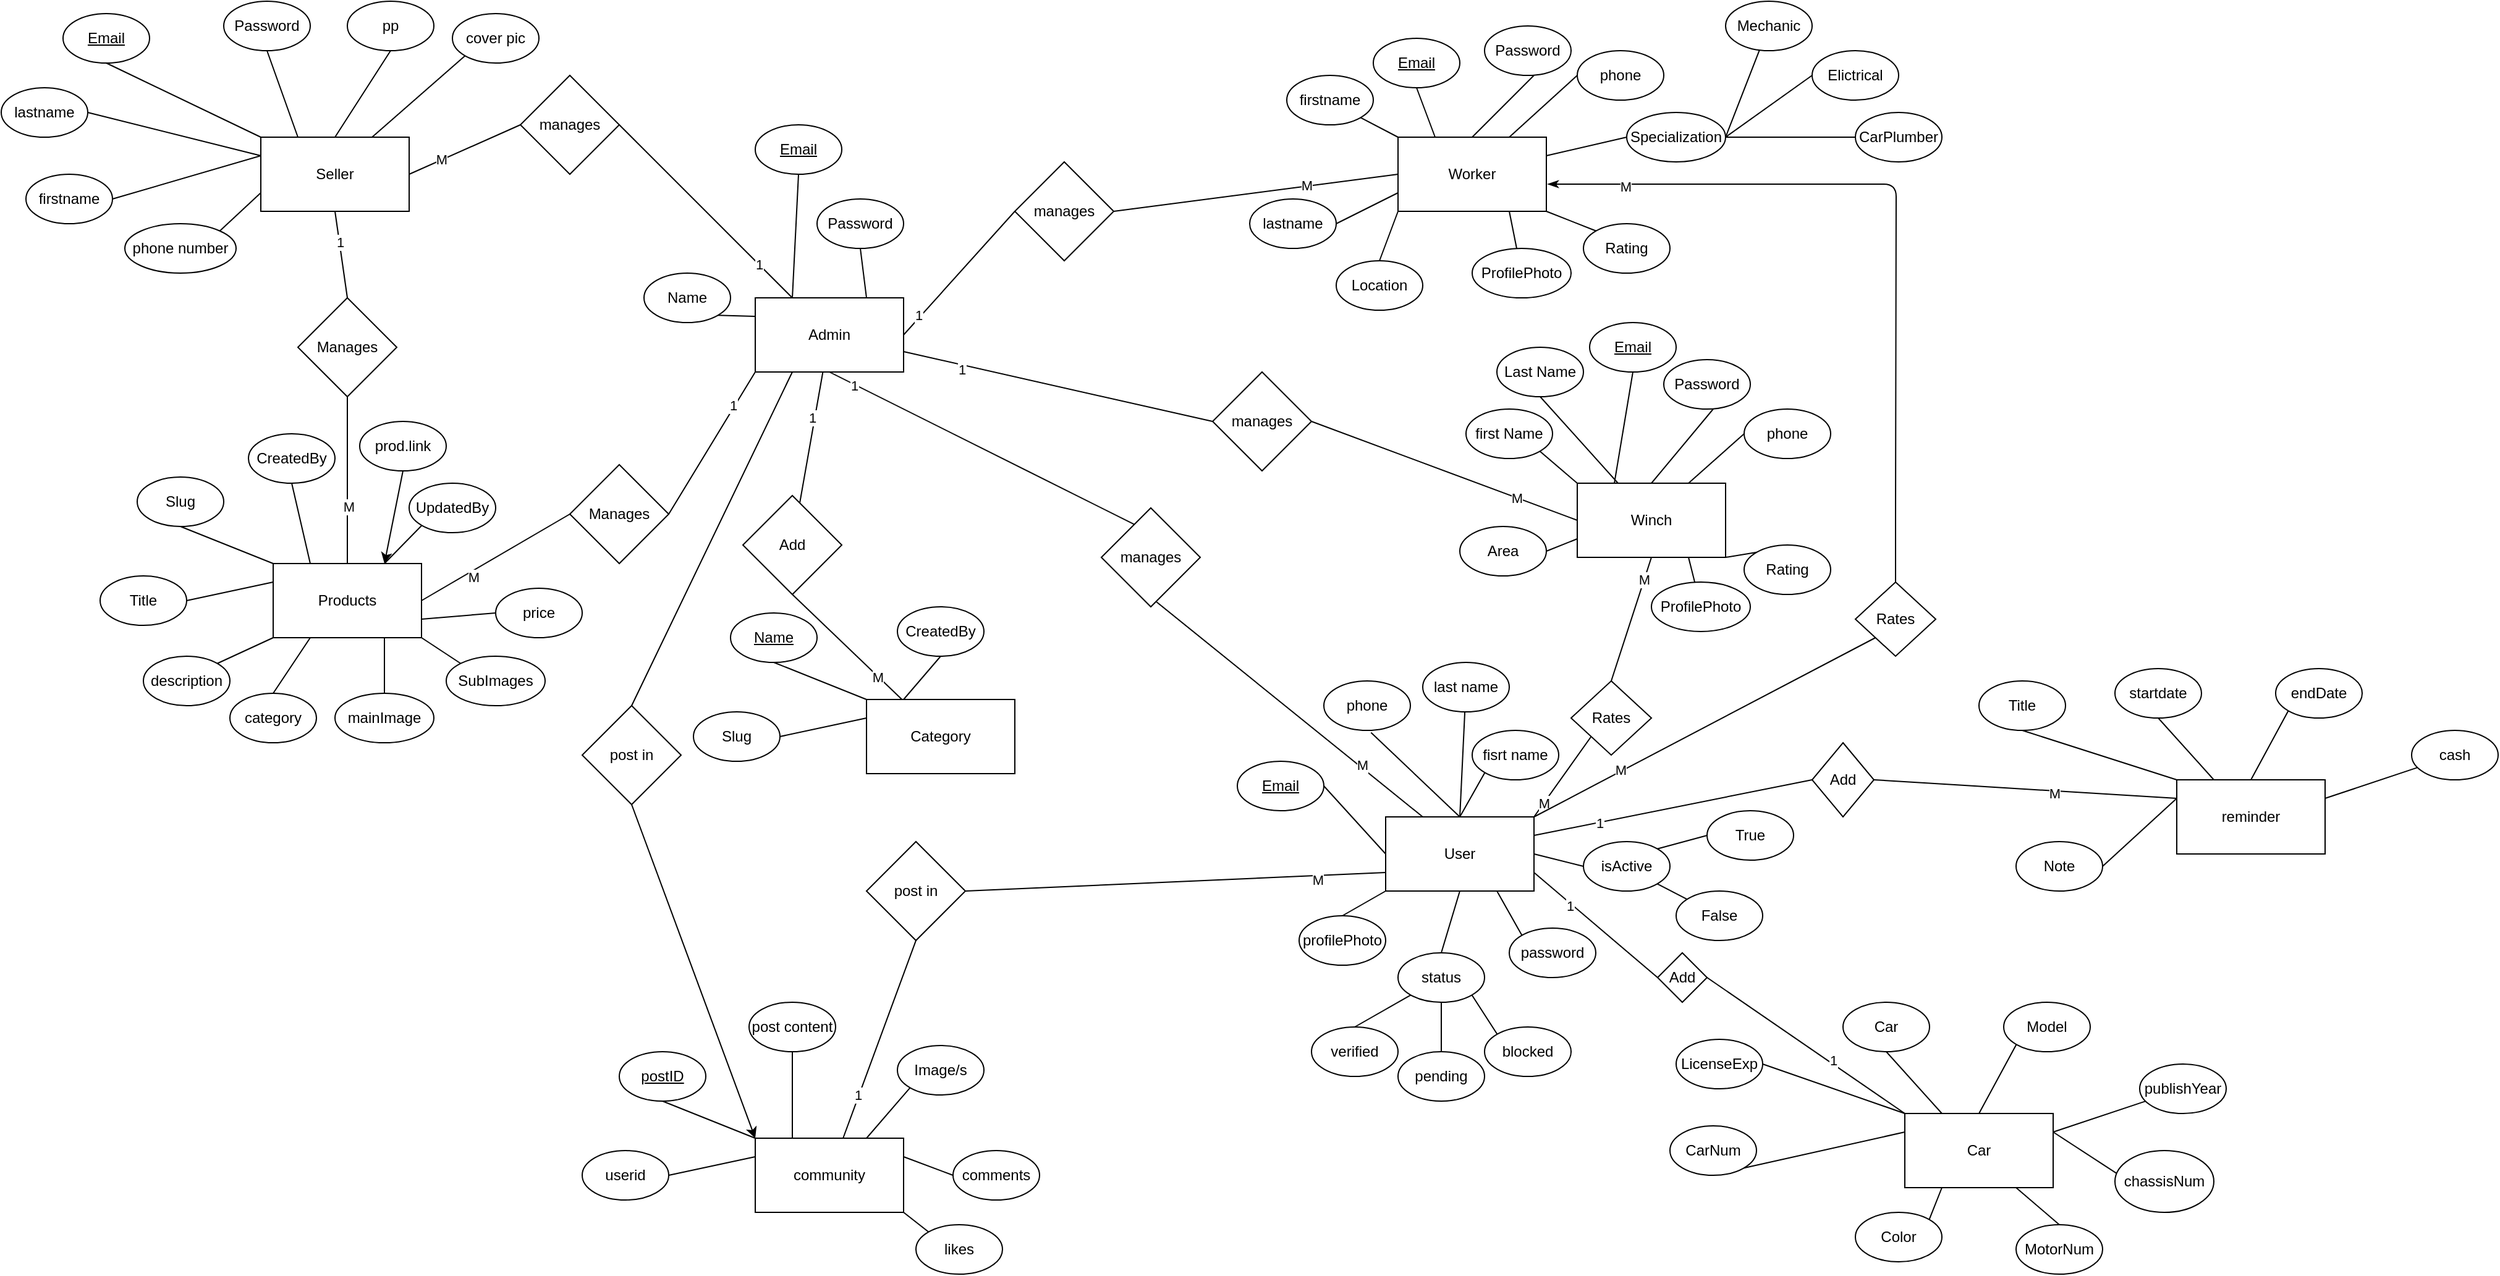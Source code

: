 <mxfile>
    <diagram id="OCHlFH7WqUXdaVGw65OF" name="Page-1">
        <mxGraphModel dx="737" dy="400" grid="1" gridSize="10" guides="1" tooltips="1" connect="1" arrows="1" fold="1" page="1" pageScale="1" pageWidth="850" pageHeight="1100" math="0" shadow="0">
            <root>
                <mxCell id="0"/>
                <mxCell id="1" parent="0"/>
                <mxCell id="36" style="edgeStyle=none;html=1;exitX=0;exitY=0.25;exitDx=0;exitDy=0;entryX=1;entryY=1;entryDx=0;entryDy=0;strokeColor=default;endArrow=none;endFill=0;" parent="1" source="2" target="4" edge="1">
                    <mxGeometry relative="1" as="geometry"/>
                </mxCell>
                <mxCell id="37" style="edgeStyle=none;html=1;exitX=0.25;exitY=0;exitDx=0;exitDy=0;entryX=0.5;entryY=1;entryDx=0;entryDy=0;strokeColor=default;endArrow=none;endFill=0;" parent="1" source="2" target="3" edge="1">
                    <mxGeometry relative="1" as="geometry"/>
                </mxCell>
                <mxCell id="38" style="edgeStyle=none;html=1;exitX=0.75;exitY=0;exitDx=0;exitDy=0;entryX=0.5;entryY=1;entryDx=0;entryDy=0;strokeColor=default;endArrow=none;endFill=0;" parent="1" source="2" target="5" edge="1">
                    <mxGeometry relative="1" as="geometry"/>
                </mxCell>
                <mxCell id="108" style="edgeStyle=none;html=1;exitX=1;exitY=0.5;exitDx=0;exitDy=0;entryX=0;entryY=0.5;entryDx=0;entryDy=0;strokeColor=default;endArrow=none;endFill=0;" parent="1" source="2" target="107" edge="1">
                    <mxGeometry relative="1" as="geometry"/>
                </mxCell>
                <mxCell id="110" value="1" style="edgeLabel;html=1;align=center;verticalAlign=middle;resizable=0;points=[];" parent="108" vertex="1" connectable="0">
                    <mxGeometry x="-0.703" y="2" relative="1" as="geometry">
                        <mxPoint as="offset"/>
                    </mxGeometry>
                </mxCell>
                <mxCell id="114" value="" style="edgeStyle=none;html=1;strokeColor=default;endArrow=none;endFill=0;entryX=1;entryY=0.5;entryDx=0;entryDy=0;" parent="1" source="2" target="113" edge="1">
                    <mxGeometry relative="1" as="geometry"/>
                </mxCell>
                <mxCell id="120" value="1" style="edgeLabel;html=1;align=center;verticalAlign=middle;resizable=0;points=[];" parent="114" vertex="1" connectable="0">
                    <mxGeometry x="-0.613" relative="1" as="geometry">
                        <mxPoint as="offset"/>
                    </mxGeometry>
                </mxCell>
                <mxCell id="117" value="" style="edgeStyle=none;html=1;strokeColor=default;endArrow=none;endFill=0;entryX=0;entryY=0.5;entryDx=0;entryDy=0;" parent="1" source="2" target="116" edge="1">
                    <mxGeometry relative="1" as="geometry"/>
                </mxCell>
                <mxCell id="122" value="1" style="edgeLabel;html=1;align=center;verticalAlign=middle;resizable=0;points=[];" parent="117" vertex="1" connectable="0">
                    <mxGeometry x="-0.616" y="-3" relative="1" as="geometry">
                        <mxPoint as="offset"/>
                    </mxGeometry>
                </mxCell>
                <mxCell id="125" value="" style="edgeStyle=none;html=1;strokeColor=default;endArrow=none;endFill=0;" parent="1" source="2" target="124" edge="1">
                    <mxGeometry relative="1" as="geometry"/>
                </mxCell>
                <mxCell id="127" value="1" style="edgeLabel;html=1;align=center;verticalAlign=middle;resizable=0;points=[];" parent="125" vertex="1" connectable="0">
                    <mxGeometry x="-0.296" y="-2" relative="1" as="geometry">
                        <mxPoint as="offset"/>
                    </mxGeometry>
                </mxCell>
                <mxCell id="131" style="edgeStyle=none;html=1;exitX=0;exitY=0.5;exitDx=0;exitDy=0;strokeColor=default;endArrow=none;endFill=0;entryX=1;entryY=0.5;entryDx=0;entryDy=0;" parent="1" source="2" target="132" edge="1">
                    <mxGeometry relative="1" as="geometry">
                        <mxPoint x="580" y="350.0" as="targetPoint"/>
                    </mxGeometry>
                </mxCell>
                <mxCell id="134" value="1" style="edgeLabel;html=1;align=center;verticalAlign=middle;resizable=0;points=[];" parent="131" vertex="1" connectable="0">
                    <mxGeometry x="-0.552" y="-1" relative="1" as="geometry">
                        <mxPoint as="offset"/>
                    </mxGeometry>
                </mxCell>
                <mxCell id="219" style="edgeStyle=none;html=1;exitX=0;exitY=1;exitDx=0;exitDy=0;strokeColor=default;endArrow=none;endFill=0;entryX=1;entryY=0.5;entryDx=0;entryDy=0;" parent="1" source="2" target="220" edge="1">
                    <mxGeometry relative="1" as="geometry">
                        <mxPoint x="630" y="460" as="targetPoint"/>
                    </mxGeometry>
                </mxCell>
                <mxCell id="222" value="1" style="edgeLabel;html=1;align=center;verticalAlign=middle;resizable=0;points=[];" parent="219" vertex="1" connectable="0">
                    <mxGeometry x="-0.522" y="-2" relative="1" as="geometry">
                        <mxPoint as="offset"/>
                    </mxGeometry>
                </mxCell>
                <mxCell id="279" style="edgeStyle=none;html=1;exitX=0.25;exitY=1;exitDx=0;exitDy=0;entryX=0.5;entryY=0;entryDx=0;entryDy=0;endArrow=none;endFill=0;" parent="1" source="2" target="278" edge="1">
                    <mxGeometry relative="1" as="geometry"/>
                </mxCell>
                <mxCell id="2" value="Admin" style="rounded=0;whiteSpace=wrap;html=1;" parent="1" vertex="1">
                    <mxGeometry x="720" y="260" width="120" height="60" as="geometry"/>
                </mxCell>
                <mxCell id="3" value="&lt;u&gt;Email&lt;/u&gt;" style="ellipse;whiteSpace=wrap;html=1;" parent="1" vertex="1">
                    <mxGeometry x="720" y="120" width="70" height="40" as="geometry"/>
                </mxCell>
                <mxCell id="4" value="Name" style="ellipse;whiteSpace=wrap;html=1;" parent="1" vertex="1">
                    <mxGeometry x="630" y="240" width="70" height="40" as="geometry"/>
                </mxCell>
                <mxCell id="5" value="Password" style="ellipse;whiteSpace=wrap;html=1;" parent="1" vertex="1">
                    <mxGeometry x="770" y="180" width="70" height="40" as="geometry"/>
                </mxCell>
                <mxCell id="28" style="edgeStyle=none;html=1;exitX=0.75;exitY=1;exitDx=0;exitDy=0;entryX=0;entryY=0;entryDx=0;entryDy=0;strokeColor=default;endArrow=none;endFill=0;" parent="1" source="7" target="12" edge="1">
                    <mxGeometry relative="1" as="geometry"/>
                </mxCell>
                <mxCell id="29" style="edgeStyle=none;html=1;exitX=1;exitY=0.5;exitDx=0;exitDy=0;entryX=0;entryY=0.5;entryDx=0;entryDy=0;strokeColor=default;endArrow=none;endFill=0;" parent="1" source="7" target="13" edge="1">
                    <mxGeometry relative="1" as="geometry"/>
                </mxCell>
                <mxCell id="32" style="edgeStyle=none;html=1;exitX=0.5;exitY=0;exitDx=0;exitDy=0;entryX=0.545;entryY=1.044;entryDx=0;entryDy=0;strokeColor=default;endArrow=none;endFill=0;entryPerimeter=0;" parent="1" source="7" target="11" edge="1">
                    <mxGeometry relative="1" as="geometry"/>
                </mxCell>
                <mxCell id="34" style="edgeStyle=none;html=1;exitX=0;exitY=0.5;exitDx=0;exitDy=0;entryX=1;entryY=0.5;entryDx=0;entryDy=0;strokeColor=default;endArrow=none;endFill=0;" parent="1" source="7" target="9" edge="1">
                    <mxGeometry relative="1" as="geometry"/>
                </mxCell>
                <mxCell id="35" style="edgeStyle=none;html=1;exitX=0;exitY=1;exitDx=0;exitDy=0;entryX=0.5;entryY=0;entryDx=0;entryDy=0;strokeColor=default;endArrow=none;endFill=0;" parent="1" source="7" target="15" edge="1">
                    <mxGeometry relative="1" as="geometry"/>
                </mxCell>
                <mxCell id="133" style="edgeStyle=none;html=1;exitX=0.25;exitY=0;exitDx=0;exitDy=0;entryX=0;entryY=0.5;entryDx=0;entryDy=0;strokeColor=default;endArrow=none;endFill=0;" parent="1" source="7" target="132" edge="1">
                    <mxGeometry relative="1" as="geometry"/>
                </mxCell>
                <mxCell id="135" value="M" style="edgeLabel;html=1;align=center;verticalAlign=middle;resizable=0;points=[];" parent="133" vertex="1" connectable="0">
                    <mxGeometry x="-0.608" y="-2" relative="1" as="geometry">
                        <mxPoint as="offset"/>
                    </mxGeometry>
                </mxCell>
                <mxCell id="138" style="edgeStyle=none;html=1;exitX=1;exitY=0;exitDx=0;exitDy=0;entryX=0;entryY=1;entryDx=0;entryDy=0;strokeColor=default;endArrow=none;endFill=0;" parent="1" source="7" target="137" edge="1">
                    <mxGeometry relative="1" as="geometry"/>
                </mxCell>
                <mxCell id="140" value="M" style="edgeLabel;html=1;align=center;verticalAlign=middle;resizable=0;points=[];" parent="138" vertex="1" connectable="0">
                    <mxGeometry x="-0.653" relative="1" as="geometry">
                        <mxPoint as="offset"/>
                    </mxGeometry>
                </mxCell>
                <mxCell id="143" style="edgeStyle=none;html=1;exitX=1;exitY=0;exitDx=0;exitDy=0;entryX=0;entryY=1;entryDx=0;entryDy=0;strokeColor=default;endArrow=none;endFill=0;" parent="1" source="7" target="142" edge="1">
                    <mxGeometry relative="1" as="geometry"/>
                </mxCell>
                <mxCell id="144" value="M" style="edgeLabel;html=1;align=center;verticalAlign=middle;resizable=0;points=[];" parent="143" vertex="1" connectable="0">
                    <mxGeometry x="-0.49" y="2" relative="1" as="geometry">
                        <mxPoint as="offset"/>
                    </mxGeometry>
                </mxCell>
                <mxCell id="185" style="edgeStyle=none;html=1;exitX=1;exitY=0.75;exitDx=0;exitDy=0;strokeColor=default;endArrow=none;endFill=0;entryX=0;entryY=0.5;entryDx=0;entryDy=0;" parent="1" source="7" target="191" edge="1">
                    <mxGeometry relative="1" as="geometry">
                        <mxPoint x="1440" y="800" as="targetPoint"/>
                    </mxGeometry>
                </mxCell>
                <mxCell id="193" value="1" style="edgeLabel;html=1;align=center;verticalAlign=middle;resizable=0;points=[];" parent="185" vertex="1" connectable="0">
                    <mxGeometry x="-0.406" y="-2" relative="1" as="geometry">
                        <mxPoint as="offset"/>
                    </mxGeometry>
                </mxCell>
                <mxCell id="187" style="edgeStyle=none;html=1;exitX=1;exitY=0.25;exitDx=0;exitDy=0;entryX=0;entryY=0.5;entryDx=0;entryDy=0;strokeColor=default;endArrow=none;endFill=0;" parent="1" source="7" target="186" edge="1">
                    <mxGeometry relative="1" as="geometry"/>
                </mxCell>
                <mxCell id="189" value="1" style="edgeLabel;html=1;align=center;verticalAlign=middle;resizable=0;points=[];" parent="187" vertex="1" connectable="0">
                    <mxGeometry x="-0.53" relative="1" as="geometry">
                        <mxPoint as="offset"/>
                    </mxGeometry>
                </mxCell>
                <mxCell id="226" style="edgeStyle=none;html=1;exitX=0.5;exitY=0;exitDx=0;exitDy=0;endArrow=none;endFill=0;" parent="1" source="7" target="225" edge="1">
                    <mxGeometry relative="1" as="geometry"/>
                </mxCell>
                <mxCell id="227" style="edgeStyle=none;html=1;exitX=0.5;exitY=0;exitDx=0;exitDy=0;entryX=0;entryY=1;entryDx=0;entryDy=0;endArrow=none;endFill=0;" parent="1" source="7" target="224" edge="1">
                    <mxGeometry relative="1" as="geometry"/>
                </mxCell>
                <mxCell id="256" style="edgeStyle=none;html=1;exitX=0;exitY=0.75;exitDx=0;exitDy=0;entryX=1;entryY=0.5;entryDx=0;entryDy=0;endArrow=none;endFill=0;" parent="1" source="7" target="253" edge="1">
                    <mxGeometry relative="1" as="geometry"/>
                </mxCell>
                <mxCell id="258" value="M" style="edgeLabel;html=1;align=center;verticalAlign=middle;resizable=0;points=[];" parent="256" vertex="1" connectable="0">
                    <mxGeometry x="-0.678" y="3" relative="1" as="geometry">
                        <mxPoint as="offset"/>
                    </mxGeometry>
                </mxCell>
                <mxCell id="7" value="User" style="rounded=0;whiteSpace=wrap;html=1;" parent="1" vertex="1">
                    <mxGeometry x="1230" y="680" width="120" height="60" as="geometry"/>
                </mxCell>
                <mxCell id="9" value="&lt;u&gt;Email&lt;/u&gt;" style="ellipse;whiteSpace=wrap;html=1;" parent="1" vertex="1">
                    <mxGeometry x="1110" y="635" width="70" height="40" as="geometry"/>
                </mxCell>
                <mxCell id="11" value="phone" style="ellipse;whiteSpace=wrap;html=1;" parent="1" vertex="1">
                    <mxGeometry x="1180" y="570" width="70" height="40" as="geometry"/>
                </mxCell>
                <mxCell id="12" value="password" style="ellipse;whiteSpace=wrap;html=1;" parent="1" vertex="1">
                    <mxGeometry x="1330" y="770" width="70" height="40" as="geometry"/>
                </mxCell>
                <mxCell id="30" style="edgeStyle=none;html=1;exitX=1;exitY=0;exitDx=0;exitDy=0;entryX=0;entryY=0.5;entryDx=0;entryDy=0;strokeColor=default;endArrow=none;endFill=0;" parent="1" source="13" target="20" edge="1">
                    <mxGeometry relative="1" as="geometry"/>
                </mxCell>
                <mxCell id="31" style="edgeStyle=none;html=1;exitX=1;exitY=1;exitDx=0;exitDy=0;strokeColor=default;endArrow=none;endFill=0;" parent="1" source="13" target="19" edge="1">
                    <mxGeometry relative="1" as="geometry"/>
                </mxCell>
                <mxCell id="13" value="isActive" style="ellipse;whiteSpace=wrap;html=1;" parent="1" vertex="1">
                    <mxGeometry x="1390" y="700" width="70" height="40" as="geometry"/>
                </mxCell>
                <mxCell id="21" style="edgeStyle=none;html=1;exitX=0;exitY=1;exitDx=0;exitDy=0;entryX=0.5;entryY=0;entryDx=0;entryDy=0;strokeColor=default;endArrow=none;endFill=0;" parent="1" source="14" target="18" edge="1">
                    <mxGeometry relative="1" as="geometry"/>
                </mxCell>
                <mxCell id="25" style="edgeStyle=none;html=1;exitX=0.5;exitY=0;exitDx=0;exitDy=0;entryX=0.5;entryY=1;entryDx=0;entryDy=0;strokeColor=default;endArrow=none;endFill=0;" parent="1" source="14" target="7" edge="1">
                    <mxGeometry relative="1" as="geometry"/>
                </mxCell>
                <mxCell id="26" style="edgeStyle=none;html=1;exitX=0.5;exitY=1;exitDx=0;exitDy=0;strokeColor=default;endArrow=none;endFill=0;" parent="1" source="14" target="17" edge="1">
                    <mxGeometry relative="1" as="geometry"/>
                </mxCell>
                <mxCell id="27" style="edgeStyle=none;html=1;exitX=1;exitY=1;exitDx=0;exitDy=0;entryX=0;entryY=0;entryDx=0;entryDy=0;strokeColor=default;endArrow=none;endFill=0;" parent="1" source="14" target="16" edge="1">
                    <mxGeometry relative="1" as="geometry"/>
                </mxCell>
                <mxCell id="14" value="status" style="ellipse;whiteSpace=wrap;html=1;" parent="1" vertex="1">
                    <mxGeometry x="1240" y="790" width="70" height="40" as="geometry"/>
                </mxCell>
                <mxCell id="15" value="profilePhoto" style="ellipse;whiteSpace=wrap;html=1;" parent="1" vertex="1">
                    <mxGeometry x="1160" y="760" width="70" height="40" as="geometry"/>
                </mxCell>
                <mxCell id="16" value="blocked" style="ellipse;whiteSpace=wrap;html=1;" parent="1" vertex="1">
                    <mxGeometry x="1310" y="850" width="70" height="40" as="geometry"/>
                </mxCell>
                <mxCell id="17" value="pending" style="ellipse;whiteSpace=wrap;html=1;" parent="1" vertex="1">
                    <mxGeometry x="1240" y="870" width="70" height="40" as="geometry"/>
                </mxCell>
                <mxCell id="18" value="verified" style="ellipse;whiteSpace=wrap;html=1;" parent="1" vertex="1">
                    <mxGeometry x="1170" y="850" width="70" height="40" as="geometry"/>
                </mxCell>
                <mxCell id="19" value="False" style="ellipse;whiteSpace=wrap;html=1;" parent="1" vertex="1">
                    <mxGeometry x="1465" y="740" width="70" height="40" as="geometry"/>
                </mxCell>
                <mxCell id="20" value="True" style="ellipse;whiteSpace=wrap;html=1;" parent="1" vertex="1">
                    <mxGeometry x="1490" y="675" width="70" height="40" as="geometry"/>
                </mxCell>
                <mxCell id="48" style="edgeStyle=none;html=1;exitX=0;exitY=0;exitDx=0;exitDy=0;entryX=1;entryY=1;entryDx=0;entryDy=0;strokeColor=default;endArrow=none;endFill=0;" parent="1" source="39" target="40" edge="1">
                    <mxGeometry relative="1" as="geometry"/>
                </mxCell>
                <mxCell id="49" style="edgeStyle=none;html=1;exitX=0.25;exitY=0;exitDx=0;exitDy=0;entryX=0.5;entryY=1;entryDx=0;entryDy=0;strokeColor=default;endArrow=none;endFill=0;" parent="1" source="39" target="41" edge="1">
                    <mxGeometry relative="1" as="geometry"/>
                </mxCell>
                <mxCell id="50" style="edgeStyle=none;html=1;exitX=0.5;exitY=0;exitDx=0;exitDy=0;entryX=0.571;entryY=1;entryDx=0;entryDy=0;entryPerimeter=0;strokeColor=default;endArrow=none;endFill=0;" parent="1" source="39" target="42" edge="1">
                    <mxGeometry relative="1" as="geometry"/>
                </mxCell>
                <mxCell id="51" style="edgeStyle=none;html=1;exitX=0.75;exitY=0;exitDx=0;exitDy=0;entryX=0;entryY=0.5;entryDx=0;entryDy=0;strokeColor=default;endArrow=none;endFill=0;" parent="1" source="39" target="43" edge="1">
                    <mxGeometry relative="1" as="geometry"/>
                </mxCell>
                <mxCell id="52" style="edgeStyle=none;html=1;exitX=1;exitY=0.25;exitDx=0;exitDy=0;entryX=0;entryY=0.5;entryDx=0;entryDy=0;strokeColor=default;endArrow=none;endFill=0;" parent="1" source="39" target="44" edge="1">
                    <mxGeometry relative="1" as="geometry"/>
                </mxCell>
                <mxCell id="61" style="edgeStyle=none;html=1;exitX=1;exitY=1;exitDx=0;exitDy=0;entryX=0;entryY=0;entryDx=0;entryDy=0;strokeColor=default;endArrow=none;endFill=0;" parent="1" source="39" target="56" edge="1">
                    <mxGeometry relative="1" as="geometry"/>
                </mxCell>
                <mxCell id="62" style="edgeStyle=none;html=1;exitX=0.75;exitY=1;exitDx=0;exitDy=0;strokeColor=default;endArrow=none;endFill=0;" parent="1" source="39" target="57" edge="1">
                    <mxGeometry relative="1" as="geometry"/>
                </mxCell>
                <mxCell id="229" style="edgeStyle=none;html=1;exitX=0;exitY=1;exitDx=0;exitDy=0;entryX=0.5;entryY=0;entryDx=0;entryDy=0;endArrow=none;endFill=0;" parent="1" source="39" target="228" edge="1">
                    <mxGeometry relative="1" as="geometry"/>
                </mxCell>
                <mxCell id="277" style="edgeStyle=none;html=1;exitX=0;exitY=0.75;exitDx=0;exitDy=0;entryX=1;entryY=0.5;entryDx=0;entryDy=0;endArrow=none;endFill=0;" parent="1" source="39" target="276" edge="1">
                    <mxGeometry relative="1" as="geometry"/>
                </mxCell>
                <mxCell id="39" value="Worker" style="rounded=0;whiteSpace=wrap;html=1;" parent="1" vertex="1">
                    <mxGeometry x="1240" y="130" width="120" height="60" as="geometry"/>
                </mxCell>
                <mxCell id="40" value="firstname" style="ellipse;whiteSpace=wrap;html=1;" parent="1" vertex="1">
                    <mxGeometry x="1150" y="80" width="70" height="40" as="geometry"/>
                </mxCell>
                <mxCell id="41" value="&lt;u&gt;Email&lt;/u&gt;" style="ellipse;whiteSpace=wrap;html=1;" parent="1" vertex="1">
                    <mxGeometry x="1220" y="50" width="70" height="40" as="geometry"/>
                </mxCell>
                <mxCell id="42" value="Password" style="ellipse;whiteSpace=wrap;html=1;" parent="1" vertex="1">
                    <mxGeometry x="1310" y="40" width="70" height="40" as="geometry"/>
                </mxCell>
                <mxCell id="43" value="phone" style="ellipse;whiteSpace=wrap;html=1;" parent="1" vertex="1">
                    <mxGeometry x="1385" y="60" width="70" height="40" as="geometry"/>
                </mxCell>
                <mxCell id="53" style="edgeStyle=none;html=1;exitX=1;exitY=0.5;exitDx=0;exitDy=0;strokeColor=default;endArrow=none;endFill=0;" parent="1" source="44" target="46" edge="1">
                    <mxGeometry relative="1" as="geometry"/>
                </mxCell>
                <mxCell id="54" style="edgeStyle=none;html=1;entryX=0;entryY=0.5;entryDx=0;entryDy=0;strokeColor=default;endArrow=none;endFill=0;exitX=1;exitY=0.5;exitDx=0;exitDy=0;" parent="1" source="44" target="45" edge="1">
                    <mxGeometry relative="1" as="geometry">
                        <mxPoint x="1480" y="170" as="sourcePoint"/>
                    </mxGeometry>
                </mxCell>
                <mxCell id="55" style="edgeStyle=none;html=1;exitX=1;exitY=0.5;exitDx=0;exitDy=0;entryX=0;entryY=0.5;entryDx=0;entryDy=0;strokeColor=default;endArrow=none;endFill=0;" parent="1" source="44" target="47" edge="1">
                    <mxGeometry relative="1" as="geometry"/>
                </mxCell>
                <mxCell id="44" value="Specialization" style="ellipse;whiteSpace=wrap;html=1;" parent="1" vertex="1">
                    <mxGeometry x="1425" y="110" width="80" height="40" as="geometry"/>
                </mxCell>
                <mxCell id="45" value="Elictrical" style="ellipse;whiteSpace=wrap;html=1;" parent="1" vertex="1">
                    <mxGeometry x="1575" y="60" width="70" height="40" as="geometry"/>
                </mxCell>
                <mxCell id="46" value="Mechanic" style="ellipse;whiteSpace=wrap;html=1;" parent="1" vertex="1">
                    <mxGeometry x="1505" y="20" width="70" height="40" as="geometry"/>
                </mxCell>
                <mxCell id="47" value="CarPlumber" style="ellipse;whiteSpace=wrap;html=1;" parent="1" vertex="1">
                    <mxGeometry x="1610" y="110" width="70" height="40" as="geometry"/>
                </mxCell>
                <mxCell id="56" value="Rating" style="ellipse;whiteSpace=wrap;html=1;" parent="1" vertex="1">
                    <mxGeometry x="1390" y="200" width="70" height="40" as="geometry"/>
                </mxCell>
                <mxCell id="57" value="ProfilePhoto" style="ellipse;whiteSpace=wrap;html=1;" parent="1" vertex="1">
                    <mxGeometry x="1300" y="220" width="80" height="40" as="geometry"/>
                </mxCell>
                <mxCell id="66" style="edgeStyle=none;html=1;exitX=0;exitY=0;exitDx=0;exitDy=0;entryX=1;entryY=1;entryDx=0;entryDy=0;strokeColor=default;endArrow=none;endFill=0;" parent="1" source="75" target="76" edge="1">
                    <mxGeometry relative="1" as="geometry"/>
                </mxCell>
                <mxCell id="67" style="edgeStyle=none;html=1;exitX=0.25;exitY=0;exitDx=0;exitDy=0;entryX=0.5;entryY=1;entryDx=0;entryDy=0;strokeColor=default;endArrow=none;endFill=0;" parent="1" source="75" target="77" edge="1">
                    <mxGeometry relative="1" as="geometry"/>
                </mxCell>
                <mxCell id="68" style="edgeStyle=none;html=1;exitX=0.5;exitY=0;exitDx=0;exitDy=0;entryX=0.571;entryY=1;entryDx=0;entryDy=0;entryPerimeter=0;strokeColor=default;endArrow=none;endFill=0;" parent="1" source="75" target="78" edge="1">
                    <mxGeometry relative="1" as="geometry"/>
                </mxCell>
                <mxCell id="69" style="edgeStyle=none;html=1;exitX=0.75;exitY=0;exitDx=0;exitDy=0;entryX=0;entryY=0.5;entryDx=0;entryDy=0;strokeColor=default;endArrow=none;endFill=0;" parent="1" source="75" target="79" edge="1">
                    <mxGeometry relative="1" as="geometry"/>
                </mxCell>
                <mxCell id="71" style="edgeStyle=none;html=1;exitX=1;exitY=1;exitDx=0;exitDy=0;entryX=0;entryY=0;entryDx=0;entryDy=0;strokeColor=default;endArrow=none;endFill=0;" parent="1" source="75" target="87" edge="1">
                    <mxGeometry relative="1" as="geometry"/>
                </mxCell>
                <mxCell id="72" style="edgeStyle=none;html=1;exitX=0.75;exitY=1;exitDx=0;exitDy=0;strokeColor=default;endArrow=none;endFill=0;" parent="1" source="75" target="88" edge="1">
                    <mxGeometry relative="1" as="geometry"/>
                </mxCell>
                <mxCell id="74" style="edgeStyle=none;html=1;exitX=0;exitY=0.75;exitDx=0;exitDy=0;entryX=1;entryY=0.5;entryDx=0;entryDy=0;strokeColor=default;endArrow=none;endFill=0;" parent="1" source="75" target="90" edge="1">
                    <mxGeometry relative="1" as="geometry"/>
                </mxCell>
                <mxCell id="75" value="Winch" style="rounded=0;whiteSpace=wrap;html=1;" parent="1" vertex="1">
                    <mxGeometry x="1385" y="410" width="120" height="60" as="geometry"/>
                </mxCell>
                <mxCell id="76" value="first Name" style="ellipse;whiteSpace=wrap;html=1;" parent="1" vertex="1">
                    <mxGeometry x="1295" y="350" width="70" height="40" as="geometry"/>
                </mxCell>
                <mxCell id="77" value="&lt;u&gt;Email&lt;/u&gt;" style="ellipse;whiteSpace=wrap;html=1;" parent="1" vertex="1">
                    <mxGeometry x="1395" y="280" width="70" height="40" as="geometry"/>
                </mxCell>
                <mxCell id="78" value="Password" style="ellipse;whiteSpace=wrap;html=1;" parent="1" vertex="1">
                    <mxGeometry x="1455" y="310" width="70" height="40" as="geometry"/>
                </mxCell>
                <mxCell id="79" value="phone" style="ellipse;whiteSpace=wrap;html=1;" parent="1" vertex="1">
                    <mxGeometry x="1520" y="350" width="70" height="40" as="geometry"/>
                </mxCell>
                <mxCell id="87" value="Rating" style="ellipse;whiteSpace=wrap;html=1;" parent="1" vertex="1">
                    <mxGeometry x="1520" y="460" width="70" height="40" as="geometry"/>
                </mxCell>
                <mxCell id="88" value="ProfilePhoto" style="ellipse;whiteSpace=wrap;html=1;" parent="1" vertex="1">
                    <mxGeometry x="1445" y="490" width="80" height="40" as="geometry"/>
                </mxCell>
                <mxCell id="90" value="Area" style="ellipse;whiteSpace=wrap;html=1;" parent="1" vertex="1">
                    <mxGeometry x="1290" y="445" width="70" height="40" as="geometry"/>
                </mxCell>
                <mxCell id="91" style="edgeStyle=none;html=1;exitX=0;exitY=0.25;exitDx=0;exitDy=0;entryX=1;entryY=0.5;entryDx=0;entryDy=0;strokeColor=default;endArrow=none;endFill=0;" parent="1" source="94" target="96" edge="1">
                    <mxGeometry relative="1" as="geometry"/>
                </mxCell>
                <mxCell id="92" style="edgeStyle=none;html=1;exitX=0;exitY=0;exitDx=0;exitDy=0;entryX=0.5;entryY=1;entryDx=0;entryDy=0;strokeColor=default;endArrow=none;endFill=0;" parent="1" source="94" target="95" edge="1">
                    <mxGeometry relative="1" as="geometry"/>
                </mxCell>
                <mxCell id="93" style="edgeStyle=none;html=1;exitX=0.25;exitY=0;exitDx=0;exitDy=0;strokeColor=default;endArrow=none;endFill=0;entryX=0.5;entryY=1;entryDx=0;entryDy=0;" parent="1" source="94" target="97" edge="1">
                    <mxGeometry relative="1" as="geometry">
                        <mxPoint x="350" y="30" as="targetPoint"/>
                    </mxGeometry>
                </mxCell>
                <mxCell id="214" style="edgeStyle=none;html=1;exitX=0.5;exitY=1;exitDx=0;exitDy=0;entryX=0.5;entryY=0;entryDx=0;entryDy=0;strokeColor=default;endArrow=none;endFill=0;" parent="1" source="94" target="213" edge="1">
                    <mxGeometry relative="1" as="geometry"/>
                </mxCell>
                <mxCell id="218" value="1" style="edgeLabel;html=1;align=center;verticalAlign=middle;resizable=0;points=[];" parent="214" vertex="1" connectable="0">
                    <mxGeometry x="-0.309" relative="1" as="geometry">
                        <mxPoint as="offset"/>
                    </mxGeometry>
                </mxCell>
                <mxCell id="273" style="edgeStyle=none;html=1;exitX=0;exitY=0.25;exitDx=0;exitDy=0;entryX=1;entryY=0.5;entryDx=0;entryDy=0;endArrow=none;endFill=0;" parent="1" source="94" target="272" edge="1">
                    <mxGeometry relative="1" as="geometry"/>
                </mxCell>
                <mxCell id="94" value="Seller" style="rounded=0;whiteSpace=wrap;html=1;" parent="1" vertex="1">
                    <mxGeometry x="320" y="130" width="120" height="60" as="geometry"/>
                </mxCell>
                <mxCell id="95" value="&lt;u&gt;Email&lt;/u&gt;" style="ellipse;whiteSpace=wrap;html=1;" parent="1" vertex="1">
                    <mxGeometry x="160" y="30" width="70" height="40" as="geometry"/>
                </mxCell>
                <mxCell id="96" value="firstname" style="ellipse;whiteSpace=wrap;html=1;" parent="1" vertex="1">
                    <mxGeometry x="130" y="160" width="70" height="40" as="geometry"/>
                </mxCell>
                <mxCell id="97" value="Password" style="ellipse;whiteSpace=wrap;html=1;" parent="1" vertex="1">
                    <mxGeometry x="290" y="20" width="70" height="40" as="geometry"/>
                </mxCell>
                <mxCell id="100" style="edgeStyle=none;html=1;exitX=0;exitY=0.25;exitDx=0;exitDy=0;entryX=1;entryY=0.5;entryDx=0;entryDy=0;strokeColor=default;endArrow=none;endFill=0;" parent="1" source="103" target="105" edge="1">
                    <mxGeometry relative="1" as="geometry">
                        <mxPoint x="774.586" y="614.234" as="targetPoint"/>
                    </mxGeometry>
                </mxCell>
                <mxCell id="101" style="edgeStyle=none;html=1;exitX=0;exitY=0;exitDx=0;exitDy=0;entryX=0.5;entryY=1;entryDx=0;entryDy=0;strokeColor=default;endArrow=none;endFill=0;" parent="1" source="103" target="104" edge="1">
                    <mxGeometry relative="1" as="geometry"/>
                </mxCell>
                <mxCell id="102" style="edgeStyle=none;html=1;exitX=0.25;exitY=0;exitDx=0;exitDy=0;entryX=0.5;entryY=1;entryDx=0;entryDy=0;strokeColor=default;endArrow=none;endFill=0;" parent="1" source="103" target="106" edge="1">
                    <mxGeometry relative="1" as="geometry"/>
                </mxCell>
                <mxCell id="103" value="Category" style="rounded=0;whiteSpace=wrap;html=1;" parent="1" vertex="1">
                    <mxGeometry x="810" y="585" width="120" height="60" as="geometry"/>
                </mxCell>
                <mxCell id="104" value="&lt;u&gt;Name&lt;/u&gt;" style="ellipse;whiteSpace=wrap;html=1;" parent="1" vertex="1">
                    <mxGeometry x="700" y="515" width="70" height="40" as="geometry"/>
                </mxCell>
                <mxCell id="105" value="Slug" style="ellipse;whiteSpace=wrap;html=1;" parent="1" vertex="1">
                    <mxGeometry x="670" y="595" width="70" height="40" as="geometry"/>
                </mxCell>
                <mxCell id="106" value="CreatedBy" style="ellipse;whiteSpace=wrap;html=1;" parent="1" vertex="1">
                    <mxGeometry x="835" y="510" width="70" height="40" as="geometry"/>
                </mxCell>
                <mxCell id="109" style="edgeStyle=none;html=1;exitX=1;exitY=0.5;exitDx=0;exitDy=0;entryX=0;entryY=0.5;entryDx=0;entryDy=0;strokeColor=default;endArrow=none;endFill=0;" parent="1" source="107" target="39" edge="1">
                    <mxGeometry relative="1" as="geometry">
                        <mxPoint x="865" y="180" as="sourcePoint"/>
                    </mxGeometry>
                </mxCell>
                <mxCell id="111" value="M" style="edgeLabel;html=1;align=center;verticalAlign=middle;resizable=0;points=[];" parent="109" vertex="1" connectable="0">
                    <mxGeometry x="0.352" y="1" relative="1" as="geometry">
                        <mxPoint as="offset"/>
                    </mxGeometry>
                </mxCell>
                <mxCell id="107" value="manages" style="rhombus;whiteSpace=wrap;html=1;" parent="1" vertex="1">
                    <mxGeometry x="930" y="150" width="80" height="80" as="geometry"/>
                </mxCell>
                <mxCell id="115" style="edgeStyle=none;html=1;exitX=0;exitY=0.5;exitDx=0;exitDy=0;entryX=1;entryY=0.5;entryDx=0;entryDy=0;strokeColor=default;endArrow=none;endFill=0;" parent="1" source="113" target="94" edge="1">
                    <mxGeometry relative="1" as="geometry">
                        <mxPoint x="845" y="370" as="sourcePoint"/>
                    </mxGeometry>
                </mxCell>
                <mxCell id="119" value="M" style="edgeLabel;html=1;align=center;verticalAlign=middle;resizable=0;points=[];" parent="115" vertex="1" connectable="0">
                    <mxGeometry x="0.425" y="-1" relative="1" as="geometry">
                        <mxPoint as="offset"/>
                    </mxGeometry>
                </mxCell>
                <mxCell id="113" value="manages" style="rhombus;whiteSpace=wrap;html=1;rounded=0;" parent="1" vertex="1">
                    <mxGeometry x="530" y="80" width="80" height="80" as="geometry"/>
                </mxCell>
                <mxCell id="121" style="edgeStyle=none;html=1;exitX=1;exitY=0.5;exitDx=0;exitDy=0;entryX=0;entryY=0.5;entryDx=0;entryDy=0;strokeColor=default;endArrow=none;endFill=0;" parent="1" source="116" target="75" edge="1">
                    <mxGeometry relative="1" as="geometry"/>
                </mxCell>
                <mxCell id="123" value="M" style="edgeLabel;html=1;align=center;verticalAlign=middle;resizable=0;points=[];" parent="121" vertex="1" connectable="0">
                    <mxGeometry x="0.548" relative="1" as="geometry">
                        <mxPoint x="-1" as="offset"/>
                    </mxGeometry>
                </mxCell>
                <mxCell id="116" value="manages" style="rhombus;whiteSpace=wrap;html=1;rounded=0;" parent="1" vertex="1">
                    <mxGeometry x="1090" y="320" width="80" height="80" as="geometry"/>
                </mxCell>
                <mxCell id="126" style="edgeStyle=none;html=1;exitX=0.5;exitY=1;exitDx=0;exitDy=0;strokeColor=default;endArrow=none;endFill=0;" parent="1" source="124" target="103" edge="1">
                    <mxGeometry relative="1" as="geometry"/>
                </mxCell>
                <mxCell id="128" value="M" style="edgeLabel;html=1;align=center;verticalAlign=middle;resizable=0;points=[];" parent="126" vertex="1" connectable="0">
                    <mxGeometry x="0.558" y="-1" relative="1" as="geometry">
                        <mxPoint as="offset"/>
                    </mxGeometry>
                </mxCell>
                <mxCell id="124" value="Add" style="rhombus;whiteSpace=wrap;html=1;rounded=0;" parent="1" vertex="1">
                    <mxGeometry x="710" y="420" width="80" height="80" as="geometry"/>
                </mxCell>
                <mxCell id="132" value="manages" style="rhombus;whiteSpace=wrap;html=1;" parent="1" vertex="1">
                    <mxGeometry x="1000" y="430" width="80" height="80" as="geometry"/>
                </mxCell>
                <mxCell id="139" style="edgeStyle=none;html=1;exitX=0.5;exitY=0;exitDx=0;exitDy=0;entryX=0.5;entryY=1;entryDx=0;entryDy=0;strokeColor=default;endArrow=none;endFill=0;" parent="1" source="137" target="75" edge="1">
                    <mxGeometry relative="1" as="geometry"/>
                </mxCell>
                <mxCell id="141" value="M" style="edgeLabel;html=1;align=center;verticalAlign=middle;resizable=0;points=[];" parent="139" vertex="1" connectable="0">
                    <mxGeometry x="0.64" relative="1" as="geometry">
                        <mxPoint as="offset"/>
                    </mxGeometry>
                </mxCell>
                <mxCell id="147" style="edgeStyle=orthogonalEdgeStyle;html=1;exitX=0.5;exitY=0;exitDx=0;exitDy=0;strokeColor=default;endArrow=classicThin;endFill=1;startArrow=none;startFill=0;" parent="1" source="142" edge="1">
                    <mxGeometry relative="1" as="geometry">
                        <mxPoint x="1361" y="168" as="targetPoint"/>
                        <Array as="points">
                            <mxPoint x="1643" y="435"/>
                            <mxPoint x="1643" y="168"/>
                        </Array>
                    </mxGeometry>
                </mxCell>
                <mxCell id="148" value="M" style="edgeLabel;html=1;align=center;verticalAlign=middle;resizable=0;points=[];" parent="147" vertex="1" connectable="0">
                    <mxGeometry x="0.794" y="2" relative="1" as="geometry">
                        <mxPoint as="offset"/>
                    </mxGeometry>
                </mxCell>
                <mxCell id="137" value="Rates" style="rhombus;whiteSpace=wrap;html=1;" parent="1" vertex="1">
                    <mxGeometry x="1380" y="570" width="65" height="60" as="geometry"/>
                </mxCell>
                <mxCell id="142" value="Rates" style="rhombus;whiteSpace=wrap;html=1;" parent="1" vertex="1">
                    <mxGeometry x="1610" y="490" width="65" height="60" as="geometry"/>
                </mxCell>
                <mxCell id="149" style="edgeStyle=none;html=1;exitX=0;exitY=0.25;exitDx=0;exitDy=0;entryX=1;entryY=1;entryDx=0;entryDy=0;strokeColor=default;endArrow=none;endFill=0;" parent="1" source="153" target="155" edge="1">
                    <mxGeometry relative="1" as="geometry"/>
                </mxCell>
                <mxCell id="150" style="edgeStyle=none;html=1;exitX=0;exitY=0;exitDx=0;exitDy=0;entryX=1;entryY=0.5;entryDx=0;entryDy=0;strokeColor=default;endArrow=none;endFill=0;" parent="1" source="153" target="154" edge="1">
                    <mxGeometry relative="1" as="geometry"/>
                </mxCell>
                <mxCell id="151" style="edgeStyle=none;html=1;exitX=0.25;exitY=0;exitDx=0;exitDy=0;strokeColor=default;endArrow=none;endFill=0;entryX=0.5;entryY=1;entryDx=0;entryDy=0;" parent="1" source="153" target="156" edge="1">
                    <mxGeometry relative="1" as="geometry">
                        <mxPoint x="1680" y="820" as="targetPoint"/>
                    </mxGeometry>
                </mxCell>
                <mxCell id="152" style="edgeStyle=none;html=1;exitX=0.5;exitY=0;exitDx=0;exitDy=0;entryX=0;entryY=1;entryDx=0;entryDy=0;strokeColor=default;endArrow=none;endFill=0;" parent="1" source="153" target="157" edge="1">
                    <mxGeometry relative="1" as="geometry"/>
                </mxCell>
                <mxCell id="161" style="html=1;exitX=1;exitY=0.25;exitDx=0;exitDy=0;strokeColor=default;endArrow=none;endFill=0;" parent="1" source="153" target="159" edge="1">
                    <mxGeometry relative="1" as="geometry"/>
                </mxCell>
                <mxCell id="162" style="edgeStyle=none;html=1;exitX=1;exitY=0.25;exitDx=0;exitDy=0;entryX=0.014;entryY=0.367;entryDx=0;entryDy=0;entryPerimeter=0;strokeColor=default;endArrow=none;endFill=0;" parent="1" source="153" target="160" edge="1">
                    <mxGeometry relative="1" as="geometry"/>
                </mxCell>
                <mxCell id="165" style="edgeStyle=none;html=1;exitX=0.25;exitY=1;exitDx=0;exitDy=0;entryX=1;entryY=0;entryDx=0;entryDy=0;strokeColor=default;endArrow=none;endFill=0;" parent="1" source="153" target="164" edge="1">
                    <mxGeometry relative="1" as="geometry"/>
                </mxCell>
                <mxCell id="166" style="edgeStyle=none;html=1;exitX=0.75;exitY=1;exitDx=0;exitDy=0;entryX=0.5;entryY=0;entryDx=0;entryDy=0;strokeColor=default;endArrow=none;endFill=0;" parent="1" source="153" target="163" edge="1">
                    <mxGeometry relative="1" as="geometry"/>
                </mxCell>
                <mxCell id="153" value="Car" style="rounded=0;whiteSpace=wrap;html=1;" parent="1" vertex="1">
                    <mxGeometry x="1650" y="920" width="120" height="60" as="geometry"/>
                </mxCell>
                <mxCell id="154" value="LicenseExp" style="ellipse;whiteSpace=wrap;html=1;" parent="1" vertex="1">
                    <mxGeometry x="1465" y="860" width="70" height="40" as="geometry"/>
                </mxCell>
                <mxCell id="155" value="CarNum" style="ellipse;whiteSpace=wrap;html=1;" parent="1" vertex="1">
                    <mxGeometry x="1460" y="930" width="70" height="40" as="geometry"/>
                </mxCell>
                <mxCell id="156" value="Car" style="ellipse;whiteSpace=wrap;html=1;" parent="1" vertex="1">
                    <mxGeometry x="1600" y="830" width="70" height="40" as="geometry"/>
                </mxCell>
                <mxCell id="157" value="Model" style="ellipse;whiteSpace=wrap;html=1;" parent="1" vertex="1">
                    <mxGeometry x="1730" y="830" width="70" height="40" as="geometry"/>
                </mxCell>
                <mxCell id="159" value="publishYear" style="ellipse;whiteSpace=wrap;html=1;" parent="1" vertex="1">
                    <mxGeometry x="1840" y="880" width="70" height="40" as="geometry"/>
                </mxCell>
                <mxCell id="160" value="chassisNum" style="ellipse;whiteSpace=wrap;html=1;" parent="1" vertex="1">
                    <mxGeometry x="1820" y="950" width="80" height="50" as="geometry"/>
                </mxCell>
                <mxCell id="163" value="MotorNum" style="ellipse;whiteSpace=wrap;html=1;" parent="1" vertex="1">
                    <mxGeometry x="1740" y="1010" width="70" height="40" as="geometry"/>
                </mxCell>
                <mxCell id="164" value="Color" style="ellipse;whiteSpace=wrap;html=1;" parent="1" vertex="1">
                    <mxGeometry x="1610" y="1000" width="70" height="40" as="geometry"/>
                </mxCell>
                <mxCell id="167" style="edgeStyle=none;html=1;exitX=0;exitY=0.25;exitDx=0;exitDy=0;entryX=1;entryY=0.5;entryDx=0;entryDy=0;strokeColor=default;endArrow=none;endFill=0;" parent="1" source="175" target="177" edge="1">
                    <mxGeometry relative="1" as="geometry"/>
                </mxCell>
                <mxCell id="168" style="edgeStyle=none;html=1;exitX=0;exitY=0;exitDx=0;exitDy=0;entryX=0.5;entryY=1;entryDx=0;entryDy=0;strokeColor=default;endArrow=none;endFill=0;" parent="1" source="175" target="176" edge="1">
                    <mxGeometry relative="1" as="geometry"/>
                </mxCell>
                <mxCell id="169" style="edgeStyle=none;html=1;exitX=0.25;exitY=0;exitDx=0;exitDy=0;strokeColor=default;endArrow=none;endFill=0;entryX=0.5;entryY=1;entryDx=0;entryDy=0;" parent="1" source="175" target="178" edge="1">
                    <mxGeometry relative="1" as="geometry">
                        <mxPoint x="1900" y="550" as="targetPoint"/>
                    </mxGeometry>
                </mxCell>
                <mxCell id="170" style="edgeStyle=none;html=1;exitX=0.5;exitY=0;exitDx=0;exitDy=0;entryX=0;entryY=1;entryDx=0;entryDy=0;strokeColor=default;endArrow=none;endFill=0;" parent="1" source="175" target="179" edge="1">
                    <mxGeometry relative="1" as="geometry"/>
                </mxCell>
                <mxCell id="171" style="html=1;exitX=1;exitY=0.25;exitDx=0;exitDy=0;strokeColor=default;endArrow=none;endFill=0;" parent="1" source="175" target="180" edge="1">
                    <mxGeometry relative="1" as="geometry"/>
                </mxCell>
                <mxCell id="175" value="reminder" style="rounded=0;whiteSpace=wrap;html=1;" parent="1" vertex="1">
                    <mxGeometry x="1870" y="650" width="120" height="60" as="geometry"/>
                </mxCell>
                <mxCell id="176" value="Title" style="ellipse;whiteSpace=wrap;html=1;" parent="1" vertex="1">
                    <mxGeometry x="1710" y="570" width="70" height="40" as="geometry"/>
                </mxCell>
                <mxCell id="177" value="Note" style="ellipse;whiteSpace=wrap;html=1;" parent="1" vertex="1">
                    <mxGeometry x="1740" y="700" width="70" height="40" as="geometry"/>
                </mxCell>
                <mxCell id="178" value="startdate" style="ellipse;whiteSpace=wrap;html=1;" parent="1" vertex="1">
                    <mxGeometry x="1820" y="560" width="70" height="40" as="geometry"/>
                </mxCell>
                <mxCell id="179" value="endDate" style="ellipse;whiteSpace=wrap;html=1;" parent="1" vertex="1">
                    <mxGeometry x="1950" y="560" width="70" height="40" as="geometry"/>
                </mxCell>
                <mxCell id="180" value="cash" style="ellipse;whiteSpace=wrap;html=1;" parent="1" vertex="1">
                    <mxGeometry x="2060" y="610" width="70" height="40" as="geometry"/>
                </mxCell>
                <mxCell id="188" style="edgeStyle=none;html=1;exitX=1;exitY=0.5;exitDx=0;exitDy=0;entryX=0;entryY=0.25;entryDx=0;entryDy=0;strokeColor=default;endArrow=none;endFill=0;" parent="1" source="186" target="175" edge="1">
                    <mxGeometry relative="1" as="geometry"/>
                </mxCell>
                <mxCell id="190" value="M" style="edgeLabel;html=1;align=center;verticalAlign=middle;resizable=0;points=[];" parent="188" vertex="1" connectable="0">
                    <mxGeometry x="0.193" y="-2" relative="1" as="geometry">
                        <mxPoint as="offset"/>
                    </mxGeometry>
                </mxCell>
                <mxCell id="186" value="Add" style="rhombus;whiteSpace=wrap;html=1;" parent="1" vertex="1">
                    <mxGeometry x="1575" y="620" width="50" height="60" as="geometry"/>
                </mxCell>
                <mxCell id="192" style="edgeStyle=none;html=1;exitX=1;exitY=0.5;exitDx=0;exitDy=0;entryX=0;entryY=0;entryDx=0;entryDy=0;strokeColor=default;endArrow=none;endFill=0;" parent="1" source="191" target="153" edge="1">
                    <mxGeometry relative="1" as="geometry"/>
                </mxCell>
                <mxCell id="194" value="1" style="edgeLabel;html=1;align=center;verticalAlign=middle;resizable=0;points=[];" parent="192" vertex="1" connectable="0">
                    <mxGeometry x="0.254" y="2" relative="1" as="geometry">
                        <mxPoint as="offset"/>
                    </mxGeometry>
                </mxCell>
                <mxCell id="191" value="Add" style="rhombus;whiteSpace=wrap;html=1;" parent="1" vertex="1">
                    <mxGeometry x="1450" y="790" width="40" height="40" as="geometry"/>
                </mxCell>
                <mxCell id="195" style="edgeStyle=none;html=1;exitX=0;exitY=0.25;exitDx=0;exitDy=0;entryX=1;entryY=0.5;entryDx=0;entryDy=0;strokeColor=default;endArrow=none;endFill=0;" parent="1" source="198" target="200" edge="1">
                    <mxGeometry relative="1" as="geometry">
                        <mxPoint x="294.586" y="504.234" as="targetPoint"/>
                    </mxGeometry>
                </mxCell>
                <mxCell id="196" style="edgeStyle=none;html=1;exitX=0;exitY=0;exitDx=0;exitDy=0;entryX=0.5;entryY=1;entryDx=0;entryDy=0;strokeColor=default;endArrow=none;endFill=0;" parent="1" source="198" target="199" edge="1">
                    <mxGeometry relative="1" as="geometry"/>
                </mxCell>
                <mxCell id="197" style="edgeStyle=none;html=1;exitX=0.25;exitY=0;exitDx=0;exitDy=0;entryX=0.5;entryY=1;entryDx=0;entryDy=0;strokeColor=default;endArrow=none;endFill=0;" parent="1" source="198" target="201" edge="1">
                    <mxGeometry relative="1" as="geometry"/>
                </mxCell>
                <mxCell id="208" style="edgeStyle=none;html=1;exitX=0.75;exitY=0;exitDx=0;exitDy=0;entryX=0;entryY=1;entryDx=0;entryDy=0;strokeColor=default;endArrow=none;endFill=0;" parent="1" source="198" target="207" edge="1">
                    <mxGeometry relative="1" as="geometry"/>
                </mxCell>
                <mxCell id="209" style="edgeStyle=none;html=1;exitX=1;exitY=1;exitDx=0;exitDy=0;entryX=0;entryY=0;entryDx=0;entryDy=0;strokeColor=default;endArrow=none;endFill=0;" parent="1" source="198" target="205" edge="1">
                    <mxGeometry relative="1" as="geometry"/>
                </mxCell>
                <mxCell id="210" style="edgeStyle=none;html=1;exitX=0.75;exitY=1;exitDx=0;exitDy=0;entryX=0.5;entryY=0;entryDx=0;entryDy=0;strokeColor=default;endArrow=none;endFill=0;" parent="1" source="198" target="206" edge="1">
                    <mxGeometry relative="1" as="geometry"/>
                </mxCell>
                <mxCell id="211" style="edgeStyle=none;html=1;exitX=0.25;exitY=1;exitDx=0;exitDy=0;entryX=0.5;entryY=0;entryDx=0;entryDy=0;strokeColor=default;endArrow=none;endFill=0;" parent="1" source="198" target="204" edge="1">
                    <mxGeometry relative="1" as="geometry"/>
                </mxCell>
                <mxCell id="212" style="edgeStyle=none;html=1;exitX=0;exitY=1;exitDx=0;exitDy=0;entryX=1;entryY=0;entryDx=0;entryDy=0;strokeColor=default;endArrow=none;endFill=0;" parent="1" source="198" target="203" edge="1">
                    <mxGeometry relative="1" as="geometry"/>
                </mxCell>
                <mxCell id="231" style="edgeStyle=none;html=1;exitX=1;exitY=0.75;exitDx=0;exitDy=0;entryX=0;entryY=0.5;entryDx=0;entryDy=0;endArrow=none;endFill=0;" parent="1" source="198" target="230" edge="1">
                    <mxGeometry relative="1" as="geometry"/>
                </mxCell>
                <mxCell id="198" value="Products" style="rounded=0;whiteSpace=wrap;html=1;" parent="1" vertex="1">
                    <mxGeometry x="330" y="475" width="120" height="60" as="geometry"/>
                </mxCell>
                <mxCell id="199" value="Slug" style="ellipse;whiteSpace=wrap;html=1;" parent="1" vertex="1">
                    <mxGeometry x="220" y="405" width="70" height="40" as="geometry"/>
                </mxCell>
                <mxCell id="200" value="Title" style="ellipse;whiteSpace=wrap;html=1;" parent="1" vertex="1">
                    <mxGeometry x="190" y="485" width="70" height="40" as="geometry"/>
                </mxCell>
                <mxCell id="201" value="CreatedBy" style="ellipse;whiteSpace=wrap;html=1;" parent="1" vertex="1">
                    <mxGeometry x="310" y="370" width="70" height="40" as="geometry"/>
                </mxCell>
                <mxCell id="203" value="description" style="ellipse;whiteSpace=wrap;html=1;" parent="1" vertex="1">
                    <mxGeometry x="225" y="550" width="70" height="40" as="geometry"/>
                </mxCell>
                <mxCell id="204" value="category" style="ellipse;whiteSpace=wrap;html=1;" parent="1" vertex="1">
                    <mxGeometry x="295" y="580" width="70" height="40" as="geometry"/>
                </mxCell>
                <mxCell id="205" value="SubImages" style="ellipse;whiteSpace=wrap;html=1;" parent="1" vertex="1">
                    <mxGeometry x="470" y="550" width="80" height="40" as="geometry"/>
                </mxCell>
                <mxCell id="206" value="mainImage" style="ellipse;whiteSpace=wrap;html=1;" parent="1" vertex="1">
                    <mxGeometry x="380" y="580" width="80" height="40" as="geometry"/>
                </mxCell>
                <mxCell id="207" value="UpdatedBy" style="ellipse;whiteSpace=wrap;html=1;" parent="1" vertex="1">
                    <mxGeometry x="440" y="410" width="70" height="40" as="geometry"/>
                </mxCell>
                <mxCell id="215" style="edgeStyle=none;html=1;exitX=0.5;exitY=1;exitDx=0;exitDy=0;entryX=0.5;entryY=0;entryDx=0;entryDy=0;strokeColor=default;endArrow=none;endFill=0;" parent="1" source="213" target="198" edge="1">
                    <mxGeometry relative="1" as="geometry"/>
                </mxCell>
                <mxCell id="217" value="M" style="edgeLabel;html=1;align=center;verticalAlign=middle;resizable=0;points=[];" parent="215" vertex="1" connectable="0">
                    <mxGeometry x="0.317" y="1" relative="1" as="geometry">
                        <mxPoint as="offset"/>
                    </mxGeometry>
                </mxCell>
                <mxCell id="213" value="Manages" style="rhombus;whiteSpace=wrap;html=1;" parent="1" vertex="1">
                    <mxGeometry x="350" y="260" width="80" height="80" as="geometry"/>
                </mxCell>
                <mxCell id="221" style="edgeStyle=none;html=1;exitX=0;exitY=0.5;exitDx=0;exitDy=0;entryX=1;entryY=0.5;entryDx=0;entryDy=0;strokeColor=default;endArrow=none;endFill=0;" parent="1" source="220" target="198" edge="1">
                    <mxGeometry relative="1" as="geometry"/>
                </mxCell>
                <mxCell id="223" value="M" style="edgeLabel;html=1;align=center;verticalAlign=middle;resizable=0;points=[];" parent="221" vertex="1" connectable="0">
                    <mxGeometry x="0.343" y="4" relative="1" as="geometry">
                        <mxPoint as="offset"/>
                    </mxGeometry>
                </mxCell>
                <mxCell id="220" value="Manages" style="rhombus;whiteSpace=wrap;html=1;" parent="1" vertex="1">
                    <mxGeometry x="570" y="395" width="80" height="80" as="geometry"/>
                </mxCell>
                <mxCell id="224" value="fisrt name" style="ellipse;whiteSpace=wrap;html=1;" parent="1" vertex="1">
                    <mxGeometry x="1300" y="610" width="70" height="40" as="geometry"/>
                </mxCell>
                <mxCell id="225" value="last name" style="ellipse;whiteSpace=wrap;html=1;" parent="1" vertex="1">
                    <mxGeometry x="1260" y="555" width="70" height="40" as="geometry"/>
                </mxCell>
                <mxCell id="228" value="Location" style="ellipse;whiteSpace=wrap;html=1;" parent="1" vertex="1">
                    <mxGeometry x="1190" y="230" width="70" height="40" as="geometry"/>
                </mxCell>
                <mxCell id="230" value="price" style="ellipse;whiteSpace=wrap;html=1;" parent="1" vertex="1">
                    <mxGeometry x="510" y="495" width="70" height="40" as="geometry"/>
                </mxCell>
                <mxCell id="244" style="edgeStyle=none;html=1;exitX=0;exitY=0.25;exitDx=0;exitDy=0;entryX=1;entryY=0.5;entryDx=0;entryDy=0;strokeColor=default;endArrow=none;endFill=0;" parent="1" source="247" target="249" edge="1">
                    <mxGeometry relative="1" as="geometry">
                        <mxPoint x="684.586" y="969.234" as="targetPoint"/>
                    </mxGeometry>
                </mxCell>
                <mxCell id="245" style="edgeStyle=none;html=1;exitX=0;exitY=0;exitDx=0;exitDy=0;entryX=0.5;entryY=1;entryDx=0;entryDy=0;strokeColor=default;endArrow=none;endFill=0;" parent="1" source="247" target="248" edge="1">
                    <mxGeometry relative="1" as="geometry"/>
                </mxCell>
                <mxCell id="246" style="edgeStyle=none;html=1;exitX=0.25;exitY=0;exitDx=0;exitDy=0;entryX=0.5;entryY=1;entryDx=0;entryDy=0;strokeColor=default;endArrow=none;endFill=0;" parent="1" source="247" target="250" edge="1">
                    <mxGeometry relative="1" as="geometry"/>
                </mxCell>
                <mxCell id="259" style="edgeStyle=none;html=1;exitX=0.75;exitY=0;exitDx=0;exitDy=0;entryX=0;entryY=1;entryDx=0;entryDy=0;endArrow=none;endFill=0;" parent="1" source="247" target="254" edge="1">
                    <mxGeometry relative="1" as="geometry"/>
                </mxCell>
                <mxCell id="260" style="edgeStyle=none;html=1;exitX=1;exitY=0.25;exitDx=0;exitDy=0;entryX=0;entryY=0.5;entryDx=0;entryDy=0;endArrow=none;endFill=0;" parent="1" source="247" target="255" edge="1">
                    <mxGeometry relative="1" as="geometry"/>
                </mxCell>
                <mxCell id="263" style="edgeStyle=none;html=1;exitX=1;exitY=1;exitDx=0;exitDy=0;entryX=0;entryY=0;entryDx=0;entryDy=0;startArrow=none;startFill=0;endArrow=none;endFill=0;" parent="1" source="247" target="262" edge="1">
                    <mxGeometry relative="1" as="geometry"/>
                </mxCell>
                <mxCell id="247" value="community" style="rounded=0;whiteSpace=wrap;html=1;" parent="1" vertex="1">
                    <mxGeometry x="720" y="940" width="120" height="60" as="geometry"/>
                </mxCell>
                <mxCell id="248" value="&lt;u&gt;postID&lt;/u&gt;" style="ellipse;whiteSpace=wrap;html=1;" parent="1" vertex="1">
                    <mxGeometry x="610" y="870" width="70" height="40" as="geometry"/>
                </mxCell>
                <mxCell id="249" value="userid" style="ellipse;whiteSpace=wrap;html=1;" parent="1" vertex="1">
                    <mxGeometry x="580" y="950" width="70" height="40" as="geometry"/>
                </mxCell>
                <mxCell id="250" value="post content" style="ellipse;whiteSpace=wrap;html=1;" parent="1" vertex="1">
                    <mxGeometry x="715" y="830" width="70" height="40" as="geometry"/>
                </mxCell>
                <mxCell id="251" style="edgeStyle=none;html=1;exitX=0.5;exitY=1;exitDx=0;exitDy=0;strokeColor=default;endArrow=none;endFill=0;" parent="1" source="253" target="247" edge="1">
                    <mxGeometry relative="1" as="geometry"/>
                </mxCell>
                <mxCell id="252" value="1" style="edgeLabel;html=1;align=center;verticalAlign=middle;resizable=0;points=[];" parent="251" vertex="1" connectable="0">
                    <mxGeometry x="0.558" y="-1" relative="1" as="geometry">
                        <mxPoint as="offset"/>
                    </mxGeometry>
                </mxCell>
                <mxCell id="253" value="post in" style="rhombus;whiteSpace=wrap;html=1;rounded=0;" parent="1" vertex="1">
                    <mxGeometry x="810" y="700" width="80" height="80" as="geometry"/>
                </mxCell>
                <mxCell id="254" value="Image/s" style="ellipse;whiteSpace=wrap;html=1;" parent="1" vertex="1">
                    <mxGeometry x="835" y="865" width="70" height="40" as="geometry"/>
                </mxCell>
                <mxCell id="255" value="comments" style="ellipse;whiteSpace=wrap;html=1;" parent="1" vertex="1">
                    <mxGeometry x="880" y="950" width="70" height="40" as="geometry"/>
                </mxCell>
                <mxCell id="262" value="likes&lt;br&gt;" style="ellipse;whiteSpace=wrap;html=1;" parent="1" vertex="1">
                    <mxGeometry x="850" y="1010" width="70" height="40" as="geometry"/>
                </mxCell>
                <mxCell id="265" style="edgeStyle=none;html=1;exitX=0.5;exitY=1;exitDx=0;exitDy=0;entryX=0.75;entryY=0;entryDx=0;entryDy=0;" parent="1" source="264" target="198" edge="1">
                    <mxGeometry relative="1" as="geometry"/>
                </mxCell>
                <mxCell id="264" value="prod.link" style="ellipse;whiteSpace=wrap;html=1;" parent="1" vertex="1">
                    <mxGeometry x="400" y="360" width="70" height="40" as="geometry"/>
                </mxCell>
                <mxCell id="269" style="edgeStyle=none;html=1;exitX=0;exitY=1;exitDx=0;exitDy=0;entryX=0.75;entryY=0;entryDx=0;entryDy=0;endArrow=none;endFill=0;" parent="1" source="266" target="94" edge="1">
                    <mxGeometry relative="1" as="geometry"/>
                </mxCell>
                <mxCell id="266" value="cover pic" style="ellipse;whiteSpace=wrap;html=1;" parent="1" vertex="1">
                    <mxGeometry x="475" y="30" width="70" height="40" as="geometry"/>
                </mxCell>
                <mxCell id="268" style="edgeStyle=none;html=1;exitX=0.5;exitY=1;exitDx=0;exitDy=0;entryX=0.5;entryY=0;entryDx=0;entryDy=0;endArrow=none;endFill=0;" parent="1" source="267" target="94" edge="1">
                    <mxGeometry relative="1" as="geometry"/>
                </mxCell>
                <mxCell id="267" value="pp" style="ellipse;whiteSpace=wrap;html=1;" parent="1" vertex="1">
                    <mxGeometry x="390" y="20" width="70" height="40" as="geometry"/>
                </mxCell>
                <mxCell id="271" style="edgeStyle=none;html=1;exitX=1;exitY=0;exitDx=0;exitDy=0;entryX=0;entryY=0.75;entryDx=0;entryDy=0;endArrow=none;endFill=0;" parent="1" source="270" target="94" edge="1">
                    <mxGeometry relative="1" as="geometry"/>
                </mxCell>
                <mxCell id="270" value="phone number" style="ellipse;whiteSpace=wrap;html=1;" parent="1" vertex="1">
                    <mxGeometry x="210" y="200" width="90" height="40" as="geometry"/>
                </mxCell>
                <mxCell id="272" value="lastname" style="ellipse;whiteSpace=wrap;html=1;" parent="1" vertex="1">
                    <mxGeometry x="110" y="90" width="70" height="40" as="geometry"/>
                </mxCell>
                <mxCell id="276" value="lastname" style="ellipse;whiteSpace=wrap;html=1;" parent="1" vertex="1">
                    <mxGeometry x="1120" y="180" width="70" height="40" as="geometry"/>
                </mxCell>
                <mxCell id="280" style="edgeStyle=none;html=1;exitX=0.5;exitY=1;exitDx=0;exitDy=0;entryX=0;entryY=0;entryDx=0;entryDy=0;" parent="1" source="278" target="247" edge="1">
                    <mxGeometry relative="1" as="geometry"/>
                </mxCell>
                <mxCell id="278" value="post in" style="rhombus;whiteSpace=wrap;html=1;rounded=0;" parent="1" vertex="1">
                    <mxGeometry x="580" y="590" width="80" height="80" as="geometry"/>
                </mxCell>
                <mxCell id="282" style="edgeStyle=none;html=1;exitX=0.5;exitY=1;exitDx=0;exitDy=0;endArrow=none;endFill=0;" edge="1" parent="1" source="281" target="75">
                    <mxGeometry relative="1" as="geometry"/>
                </mxCell>
                <mxCell id="281" value="Last&amp;nbsp;Name" style="ellipse;whiteSpace=wrap;html=1;" vertex="1" parent="1">
                    <mxGeometry x="1320" y="300" width="70" height="40" as="geometry"/>
                </mxCell>
            </root>
        </mxGraphModel>
    </diagram>
</mxfile>
